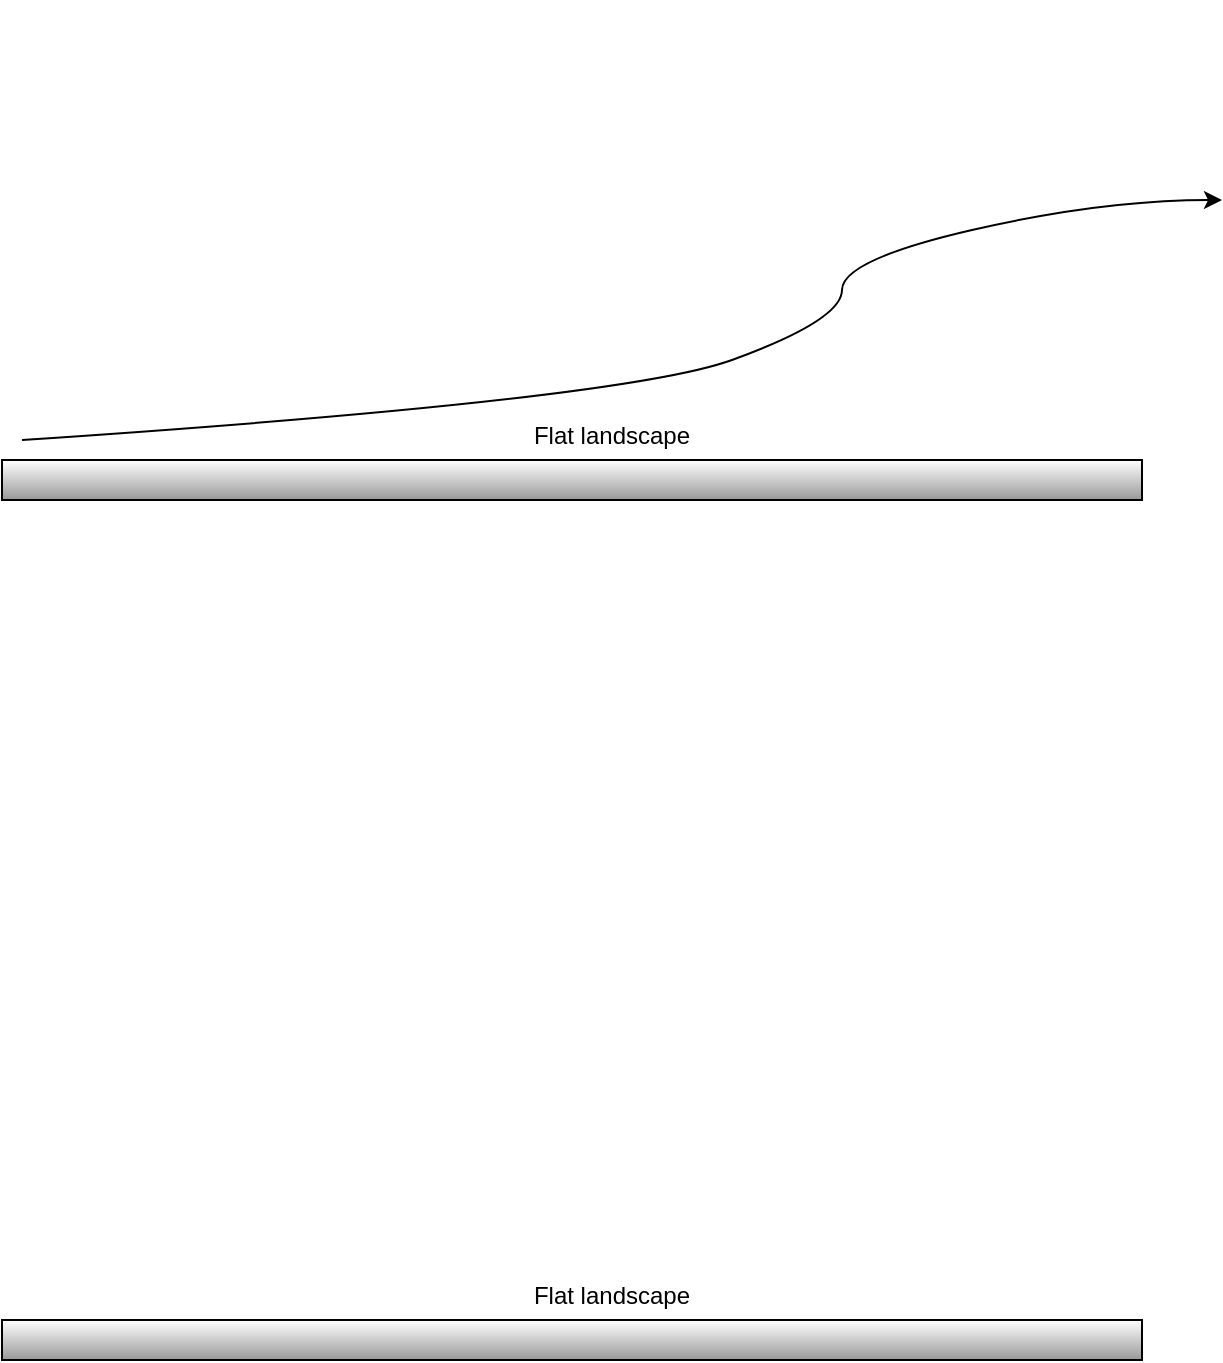 <mxfile version="13.5.3" type="github">
  <diagram name="Page-1" id="099fd60b-425b-db50-ffb0-6b813814b670">
    <mxGraphModel dx="946" dy="614" grid="1" gridSize="10" guides="1" tooltips="1" connect="1" arrows="1" fold="1" page="1" pageScale="1" pageWidth="850" pageHeight="1100" background="#ffffff" math="0" shadow="0">
      <root>
        <mxCell id="0" />
        <mxCell id="1" parent="0" />
        <mxCell id="YF2KKnK4azbyPKn-prFc-1" value="" style="shape=image;html=1;verticalAlign=top;verticalLabelPosition=bottom;labelBackgroundColor=#ffffff;imageAspect=0;aspect=fixed;image=https://cdn3.iconfinder.com/data/icons/eco-flat-2/512/Nature_plant_tree-128.png" vertex="1" parent="1">
          <mxGeometry x="150" y="670" width="128" height="128" as="geometry" />
        </mxCell>
        <mxCell id="YF2KKnK4azbyPKn-prFc-2" value="" style="shape=image;html=1;verticalAlign=top;verticalLabelPosition=bottom;labelBackgroundColor=#ffffff;imageAspect=0;aspect=fixed;image=https://cdn3.iconfinder.com/data/icons/materia-flat-halloween-free/24/039_034_tree_gallows_horror_halloween-128.png" vertex="1" parent="1">
          <mxGeometry x="430" y="670" width="128" height="128" as="geometry" />
        </mxCell>
        <mxCell id="YF2KKnK4azbyPKn-prFc-3" value="" style="shape=image;html=1;verticalAlign=top;verticalLabelPosition=bottom;labelBackgroundColor=#ffffff;imageAspect=0;aspect=fixed;image=https://cdn4.iconfinder.com/data/icons/winter-1-2/512/Winter-49-128.png" vertex="1" parent="1">
          <mxGeometry x="278" y="668" width="130" height="130" as="geometry" />
        </mxCell>
        <mxCell id="YF2KKnK4azbyPKn-prFc-4" value="" style="shape=image;html=1;verticalAlign=top;verticalLabelPosition=bottom;labelBackgroundColor=#ffffff;imageAspect=0;aspect=fixed;image=https://cdn4.iconfinder.com/data/icons/tree-22/88/7-128.png" vertex="1" parent="1">
          <mxGeometry x="570" y="660" width="128" height="128" as="geometry" />
        </mxCell>
        <mxCell id="YF2KKnK4azbyPKn-prFc-6" value="" style="endArrow=none;html=1;" edge="1" parent="1">
          <mxGeometry width="50" height="50" relative="1" as="geometry">
            <mxPoint x="120" y="810" as="sourcePoint" />
            <mxPoint x="690" y="810" as="targetPoint" />
          </mxGeometry>
        </mxCell>
        <mxCell id="YF2KKnK4azbyPKn-prFc-7" value="Flat landscape" style="text;html=1;strokeColor=none;fillColor=none;align=center;verticalAlign=middle;whiteSpace=wrap;rounded=0;" vertex="1" parent="1">
          <mxGeometry x="310" y="788" width="230" height="20" as="geometry" />
        </mxCell>
        <mxCell id="YF2KKnK4azbyPKn-prFc-8" value="" style="rounded=0;whiteSpace=wrap;html=1;gradientColor=#999999;" vertex="1" parent="1">
          <mxGeometry x="120" y="810" width="570" height="20" as="geometry" />
        </mxCell>
        <mxCell id="YF2KKnK4azbyPKn-prFc-16" value="" style="shape=image;html=1;verticalAlign=top;verticalLabelPosition=bottom;labelBackgroundColor=#ffffff;imageAspect=0;aspect=fixed;image=https://cdn3.iconfinder.com/data/icons/eco-flat-2/512/Nature_plant_tree-128.png" vertex="1" parent="1">
          <mxGeometry x="150" y="240" width="128" height="128" as="geometry" />
        </mxCell>
        <mxCell id="YF2KKnK4azbyPKn-prFc-17" value="" style="shape=image;html=1;verticalAlign=top;verticalLabelPosition=bottom;labelBackgroundColor=#ffffff;imageAspect=0;aspect=fixed;image=https://cdn3.iconfinder.com/data/icons/materia-flat-halloween-free/24/039_034_tree_gallows_horror_halloween-128.png" vertex="1" parent="1">
          <mxGeometry x="430" y="220" width="128" height="128" as="geometry" />
        </mxCell>
        <mxCell id="YF2KKnK4azbyPKn-prFc-18" value="" style="shape=image;html=1;verticalAlign=top;verticalLabelPosition=bottom;labelBackgroundColor=#ffffff;imageAspect=0;aspect=fixed;image=https://cdn4.iconfinder.com/data/icons/winter-1-2/512/Winter-49-128.png" vertex="1" parent="1">
          <mxGeometry x="300" y="150" width="130" height="130" as="geometry" />
        </mxCell>
        <mxCell id="YF2KKnK4azbyPKn-prFc-19" value="" style="shape=image;html=1;verticalAlign=top;verticalLabelPosition=bottom;labelBackgroundColor=#ffffff;imageAspect=0;aspect=fixed;image=https://cdn4.iconfinder.com/data/icons/tree-22/88/7-128.png" vertex="1" parent="1">
          <mxGeometry x="580" y="230" width="128" height="128" as="geometry" />
        </mxCell>
        <mxCell id="YF2KKnK4azbyPKn-prFc-20" value="" style="endArrow=none;html=1;" edge="1" parent="1">
          <mxGeometry width="50" height="50" relative="1" as="geometry">
            <mxPoint x="120" y="380" as="sourcePoint" />
            <mxPoint x="690" y="380" as="targetPoint" />
          </mxGeometry>
        </mxCell>
        <mxCell id="YF2KKnK4azbyPKn-prFc-21" value="Flat landscape" style="text;html=1;strokeColor=none;fillColor=none;align=center;verticalAlign=middle;whiteSpace=wrap;rounded=0;" vertex="1" parent="1">
          <mxGeometry x="310" y="358" width="230" height="20" as="geometry" />
        </mxCell>
        <mxCell id="YF2KKnK4azbyPKn-prFc-22" value="" style="rounded=0;whiteSpace=wrap;html=1;gradientColor=#999999;" vertex="1" parent="1">
          <mxGeometry x="120" y="380" width="570" height="20" as="geometry" />
        </mxCell>
        <mxCell id="YF2KKnK4azbyPKn-prFc-23" value="" style="curved=1;endArrow=classic;html=1;" edge="1" parent="1">
          <mxGeometry width="50" height="50" relative="1" as="geometry">
            <mxPoint x="130" y="370" as="sourcePoint" />
            <mxPoint x="730" y="250" as="targetPoint" />
            <Array as="points">
              <mxPoint x="430" y="350" />
              <mxPoint x="540" y="310" />
              <mxPoint x="540" y="280" />
              <mxPoint x="670" y="250" />
            </Array>
          </mxGeometry>
        </mxCell>
      </root>
    </mxGraphModel>
  </diagram>
</mxfile>
